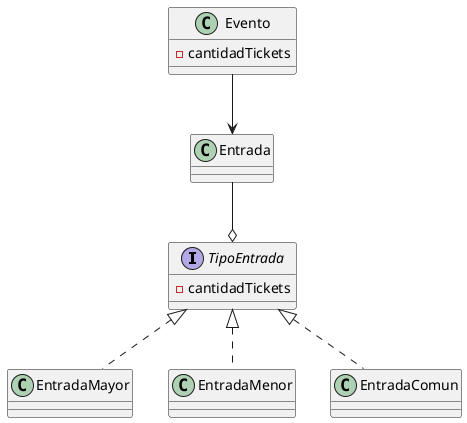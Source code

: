 @startuml
'https://plantuml.com/class-diagram

interface TipoEntrada{
    -cantidadTickets
}
class EntradaMayor implements TipoEntrada
class EntradaMenor implements TipoEntrada
class EntradaComun implements TipoEntrada


class Evento{
    -cantidadTickets
}

class Entrada

Entrada --o TipoEntrada
Evento --> Entrada

@enduml